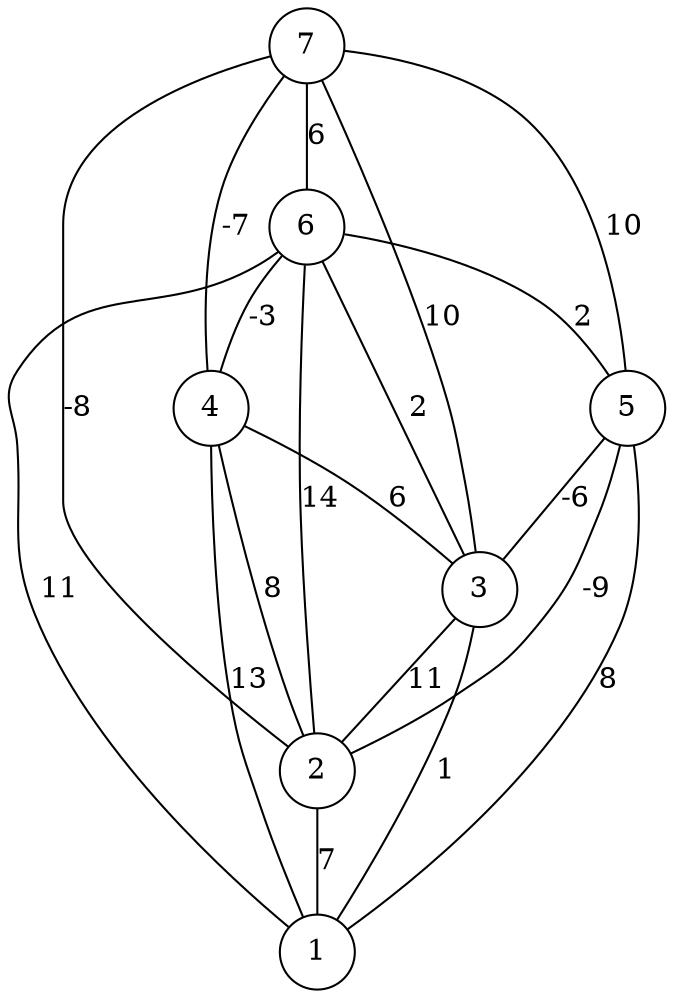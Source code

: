 graph { 
	 fontname="Helvetica,Arial,sans-serif" 
	 node [shape = circle]; 
	 7 -- 2 [label = "-8"];
	 7 -- 3 [label = "10"];
	 7 -- 4 [label = "-7"];
	 7 -- 5 [label = "10"];
	 7 -- 6 [label = "6"];
	 6 -- 1 [label = "11"];
	 6 -- 2 [label = "14"];
	 6 -- 3 [label = "2"];
	 6 -- 4 [label = "-3"];
	 6 -- 5 [label = "2"];
	 5 -- 1 [label = "8"];
	 5 -- 2 [label = "-9"];
	 5 -- 3 [label = "-6"];
	 4 -- 1 [label = "13"];
	 4 -- 2 [label = "8"];
	 4 -- 3 [label = "6"];
	 3 -- 1 [label = "1"];
	 3 -- 2 [label = "11"];
	 2 -- 1 [label = "7"];
	 1;
	 2;
	 3;
	 4;
	 5;
	 6;
	 7;
}
